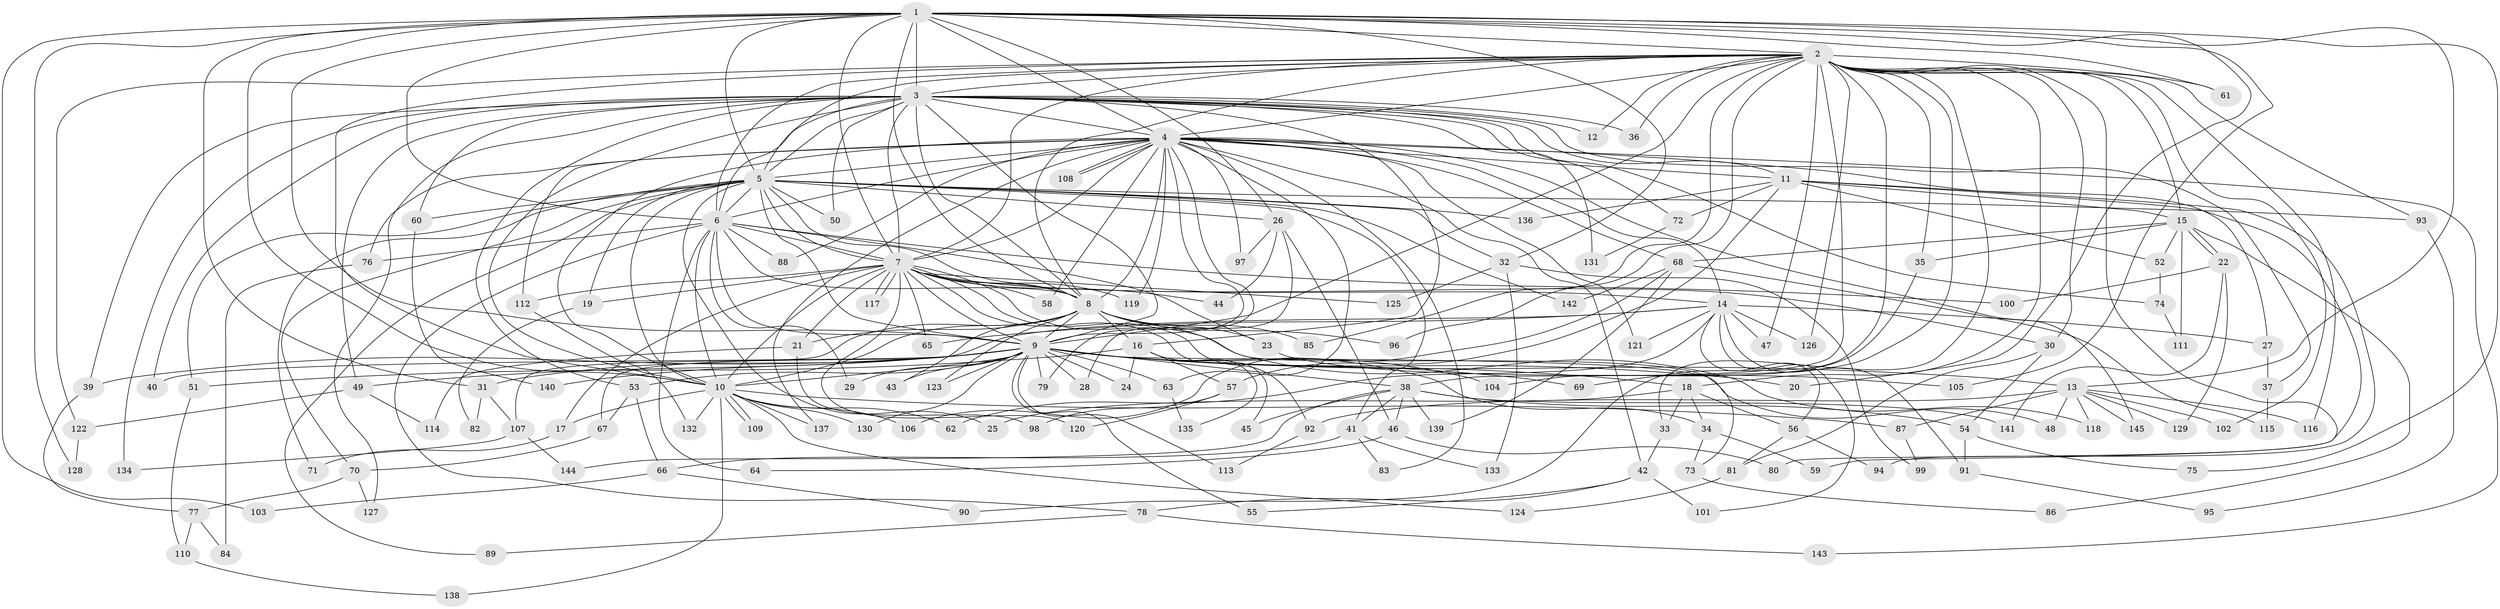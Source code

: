 // Generated by graph-tools (version 1.1) at 2025/25/03/09/25 03:25:45]
// undirected, 145 vertices, 315 edges
graph export_dot {
graph [start="1"]
  node [color=gray90,style=filled];
  1;
  2;
  3;
  4;
  5;
  6;
  7;
  8;
  9;
  10;
  11;
  12;
  13;
  14;
  15;
  16;
  17;
  18;
  19;
  20;
  21;
  22;
  23;
  24;
  25;
  26;
  27;
  28;
  29;
  30;
  31;
  32;
  33;
  34;
  35;
  36;
  37;
  38;
  39;
  40;
  41;
  42;
  43;
  44;
  45;
  46;
  47;
  48;
  49;
  50;
  51;
  52;
  53;
  54;
  55;
  56;
  57;
  58;
  59;
  60;
  61;
  62;
  63;
  64;
  65;
  66;
  67;
  68;
  69;
  70;
  71;
  72;
  73;
  74;
  75;
  76;
  77;
  78;
  79;
  80;
  81;
  82;
  83;
  84;
  85;
  86;
  87;
  88;
  89;
  90;
  91;
  92;
  93;
  94;
  95;
  96;
  97;
  98;
  99;
  100;
  101;
  102;
  103;
  104;
  105;
  106;
  107;
  108;
  109;
  110;
  111;
  112;
  113;
  114;
  115;
  116;
  117;
  118;
  119;
  120;
  121;
  122;
  123;
  124;
  125;
  126;
  127;
  128;
  129;
  130;
  131;
  132;
  133;
  134;
  135;
  136;
  137;
  138;
  139;
  140;
  141;
  142;
  143;
  144;
  145;
  1 -- 2;
  1 -- 3;
  1 -- 4;
  1 -- 5;
  1 -- 6;
  1 -- 7;
  1 -- 8;
  1 -- 9;
  1 -- 10;
  1 -- 13;
  1 -- 20;
  1 -- 26;
  1 -- 31;
  1 -- 32;
  1 -- 61;
  1 -- 75;
  1 -- 103;
  1 -- 105;
  1 -- 128;
  2 -- 3;
  2 -- 4;
  2 -- 5;
  2 -- 6;
  2 -- 7;
  2 -- 8;
  2 -- 9;
  2 -- 10;
  2 -- 12;
  2 -- 15;
  2 -- 18;
  2 -- 30;
  2 -- 33;
  2 -- 35;
  2 -- 36;
  2 -- 38;
  2 -- 47;
  2 -- 59;
  2 -- 61;
  2 -- 69;
  2 -- 85;
  2 -- 90;
  2 -- 93;
  2 -- 96;
  2 -- 102;
  2 -- 116;
  2 -- 122;
  2 -- 126;
  3 -- 4;
  3 -- 5;
  3 -- 6;
  3 -- 7;
  3 -- 8;
  3 -- 9;
  3 -- 10;
  3 -- 11;
  3 -- 12;
  3 -- 16;
  3 -- 36;
  3 -- 37;
  3 -- 39;
  3 -- 40;
  3 -- 49;
  3 -- 50;
  3 -- 53;
  3 -- 60;
  3 -- 72;
  3 -- 74;
  3 -- 127;
  3 -- 131;
  3 -- 134;
  4 -- 5;
  4 -- 6;
  4 -- 7;
  4 -- 8;
  4 -- 9;
  4 -- 10;
  4 -- 11;
  4 -- 14;
  4 -- 27;
  4 -- 42;
  4 -- 58;
  4 -- 63;
  4 -- 68;
  4 -- 76;
  4 -- 79;
  4 -- 83;
  4 -- 88;
  4 -- 97;
  4 -- 108;
  4 -- 108;
  4 -- 112;
  4 -- 119;
  4 -- 121;
  4 -- 137;
  4 -- 143;
  4 -- 145;
  5 -- 6;
  5 -- 7;
  5 -- 8;
  5 -- 9;
  5 -- 10;
  5 -- 19;
  5 -- 25;
  5 -- 26;
  5 -- 32;
  5 -- 41;
  5 -- 50;
  5 -- 51;
  5 -- 60;
  5 -- 70;
  5 -- 71;
  5 -- 89;
  5 -- 93;
  5 -- 136;
  5 -- 142;
  6 -- 7;
  6 -- 8;
  6 -- 9;
  6 -- 10;
  6 -- 23;
  6 -- 29;
  6 -- 64;
  6 -- 76;
  6 -- 78;
  6 -- 88;
  6 -- 100;
  7 -- 8;
  7 -- 9;
  7 -- 10;
  7 -- 14;
  7 -- 17;
  7 -- 19;
  7 -- 21;
  7 -- 30;
  7 -- 44;
  7 -- 45;
  7 -- 58;
  7 -- 65;
  7 -- 92;
  7 -- 112;
  7 -- 117;
  7 -- 117;
  7 -- 118;
  7 -- 119;
  7 -- 120;
  7 -- 125;
  8 -- 9;
  8 -- 10;
  8 -- 16;
  8 -- 21;
  8 -- 23;
  8 -- 43;
  8 -- 73;
  8 -- 85;
  8 -- 96;
  8 -- 107;
  8 -- 123;
  9 -- 10;
  9 -- 13;
  9 -- 18;
  9 -- 20;
  9 -- 24;
  9 -- 28;
  9 -- 29;
  9 -- 31;
  9 -- 34;
  9 -- 38;
  9 -- 39;
  9 -- 40;
  9 -- 43;
  9 -- 48;
  9 -- 49;
  9 -- 53;
  9 -- 55;
  9 -- 63;
  9 -- 69;
  9 -- 79;
  9 -- 104;
  9 -- 113;
  9 -- 123;
  9 -- 130;
  9 -- 140;
  10 -- 17;
  10 -- 62;
  10 -- 87;
  10 -- 106;
  10 -- 109;
  10 -- 109;
  10 -- 124;
  10 -- 130;
  10 -- 132;
  10 -- 137;
  10 -- 138;
  11 -- 15;
  11 -- 52;
  11 -- 57;
  11 -- 72;
  11 -- 80;
  11 -- 94;
  11 -- 136;
  13 -- 48;
  13 -- 87;
  13 -- 92;
  13 -- 102;
  13 -- 116;
  13 -- 118;
  13 -- 129;
  13 -- 145;
  14 -- 27;
  14 -- 47;
  14 -- 56;
  14 -- 62;
  14 -- 65;
  14 -- 67;
  14 -- 91;
  14 -- 101;
  14 -- 121;
  14 -- 126;
  15 -- 22;
  15 -- 22;
  15 -- 35;
  15 -- 52;
  15 -- 68;
  15 -- 86;
  15 -- 111;
  16 -- 24;
  16 -- 51;
  16 -- 57;
  16 -- 135;
  17 -- 71;
  18 -- 25;
  18 -- 33;
  18 -- 34;
  18 -- 56;
  19 -- 82;
  21 -- 98;
  21 -- 114;
  22 -- 100;
  22 -- 129;
  22 -- 141;
  23 -- 105;
  26 -- 28;
  26 -- 44;
  26 -- 46;
  26 -- 97;
  27 -- 37;
  30 -- 54;
  30 -- 81;
  31 -- 82;
  31 -- 107;
  32 -- 99;
  32 -- 125;
  32 -- 133;
  33 -- 42;
  34 -- 59;
  34 -- 73;
  35 -- 104;
  37 -- 115;
  38 -- 41;
  38 -- 45;
  38 -- 46;
  38 -- 54;
  38 -- 139;
  38 -- 141;
  38 -- 144;
  39 -- 77;
  41 -- 66;
  41 -- 83;
  41 -- 133;
  42 -- 55;
  42 -- 78;
  42 -- 101;
  46 -- 64;
  46 -- 80;
  49 -- 114;
  49 -- 122;
  51 -- 110;
  52 -- 74;
  53 -- 66;
  53 -- 67;
  54 -- 75;
  54 -- 91;
  56 -- 81;
  56 -- 94;
  57 -- 98;
  57 -- 120;
  60 -- 140;
  63 -- 135;
  66 -- 90;
  66 -- 103;
  67 -- 70;
  68 -- 106;
  68 -- 115;
  68 -- 139;
  68 -- 142;
  70 -- 77;
  70 -- 127;
  72 -- 131;
  73 -- 86;
  74 -- 111;
  76 -- 84;
  77 -- 84;
  77 -- 110;
  78 -- 89;
  78 -- 143;
  81 -- 124;
  87 -- 99;
  91 -- 95;
  92 -- 113;
  93 -- 95;
  107 -- 134;
  107 -- 144;
  110 -- 138;
  112 -- 132;
  122 -- 128;
}
